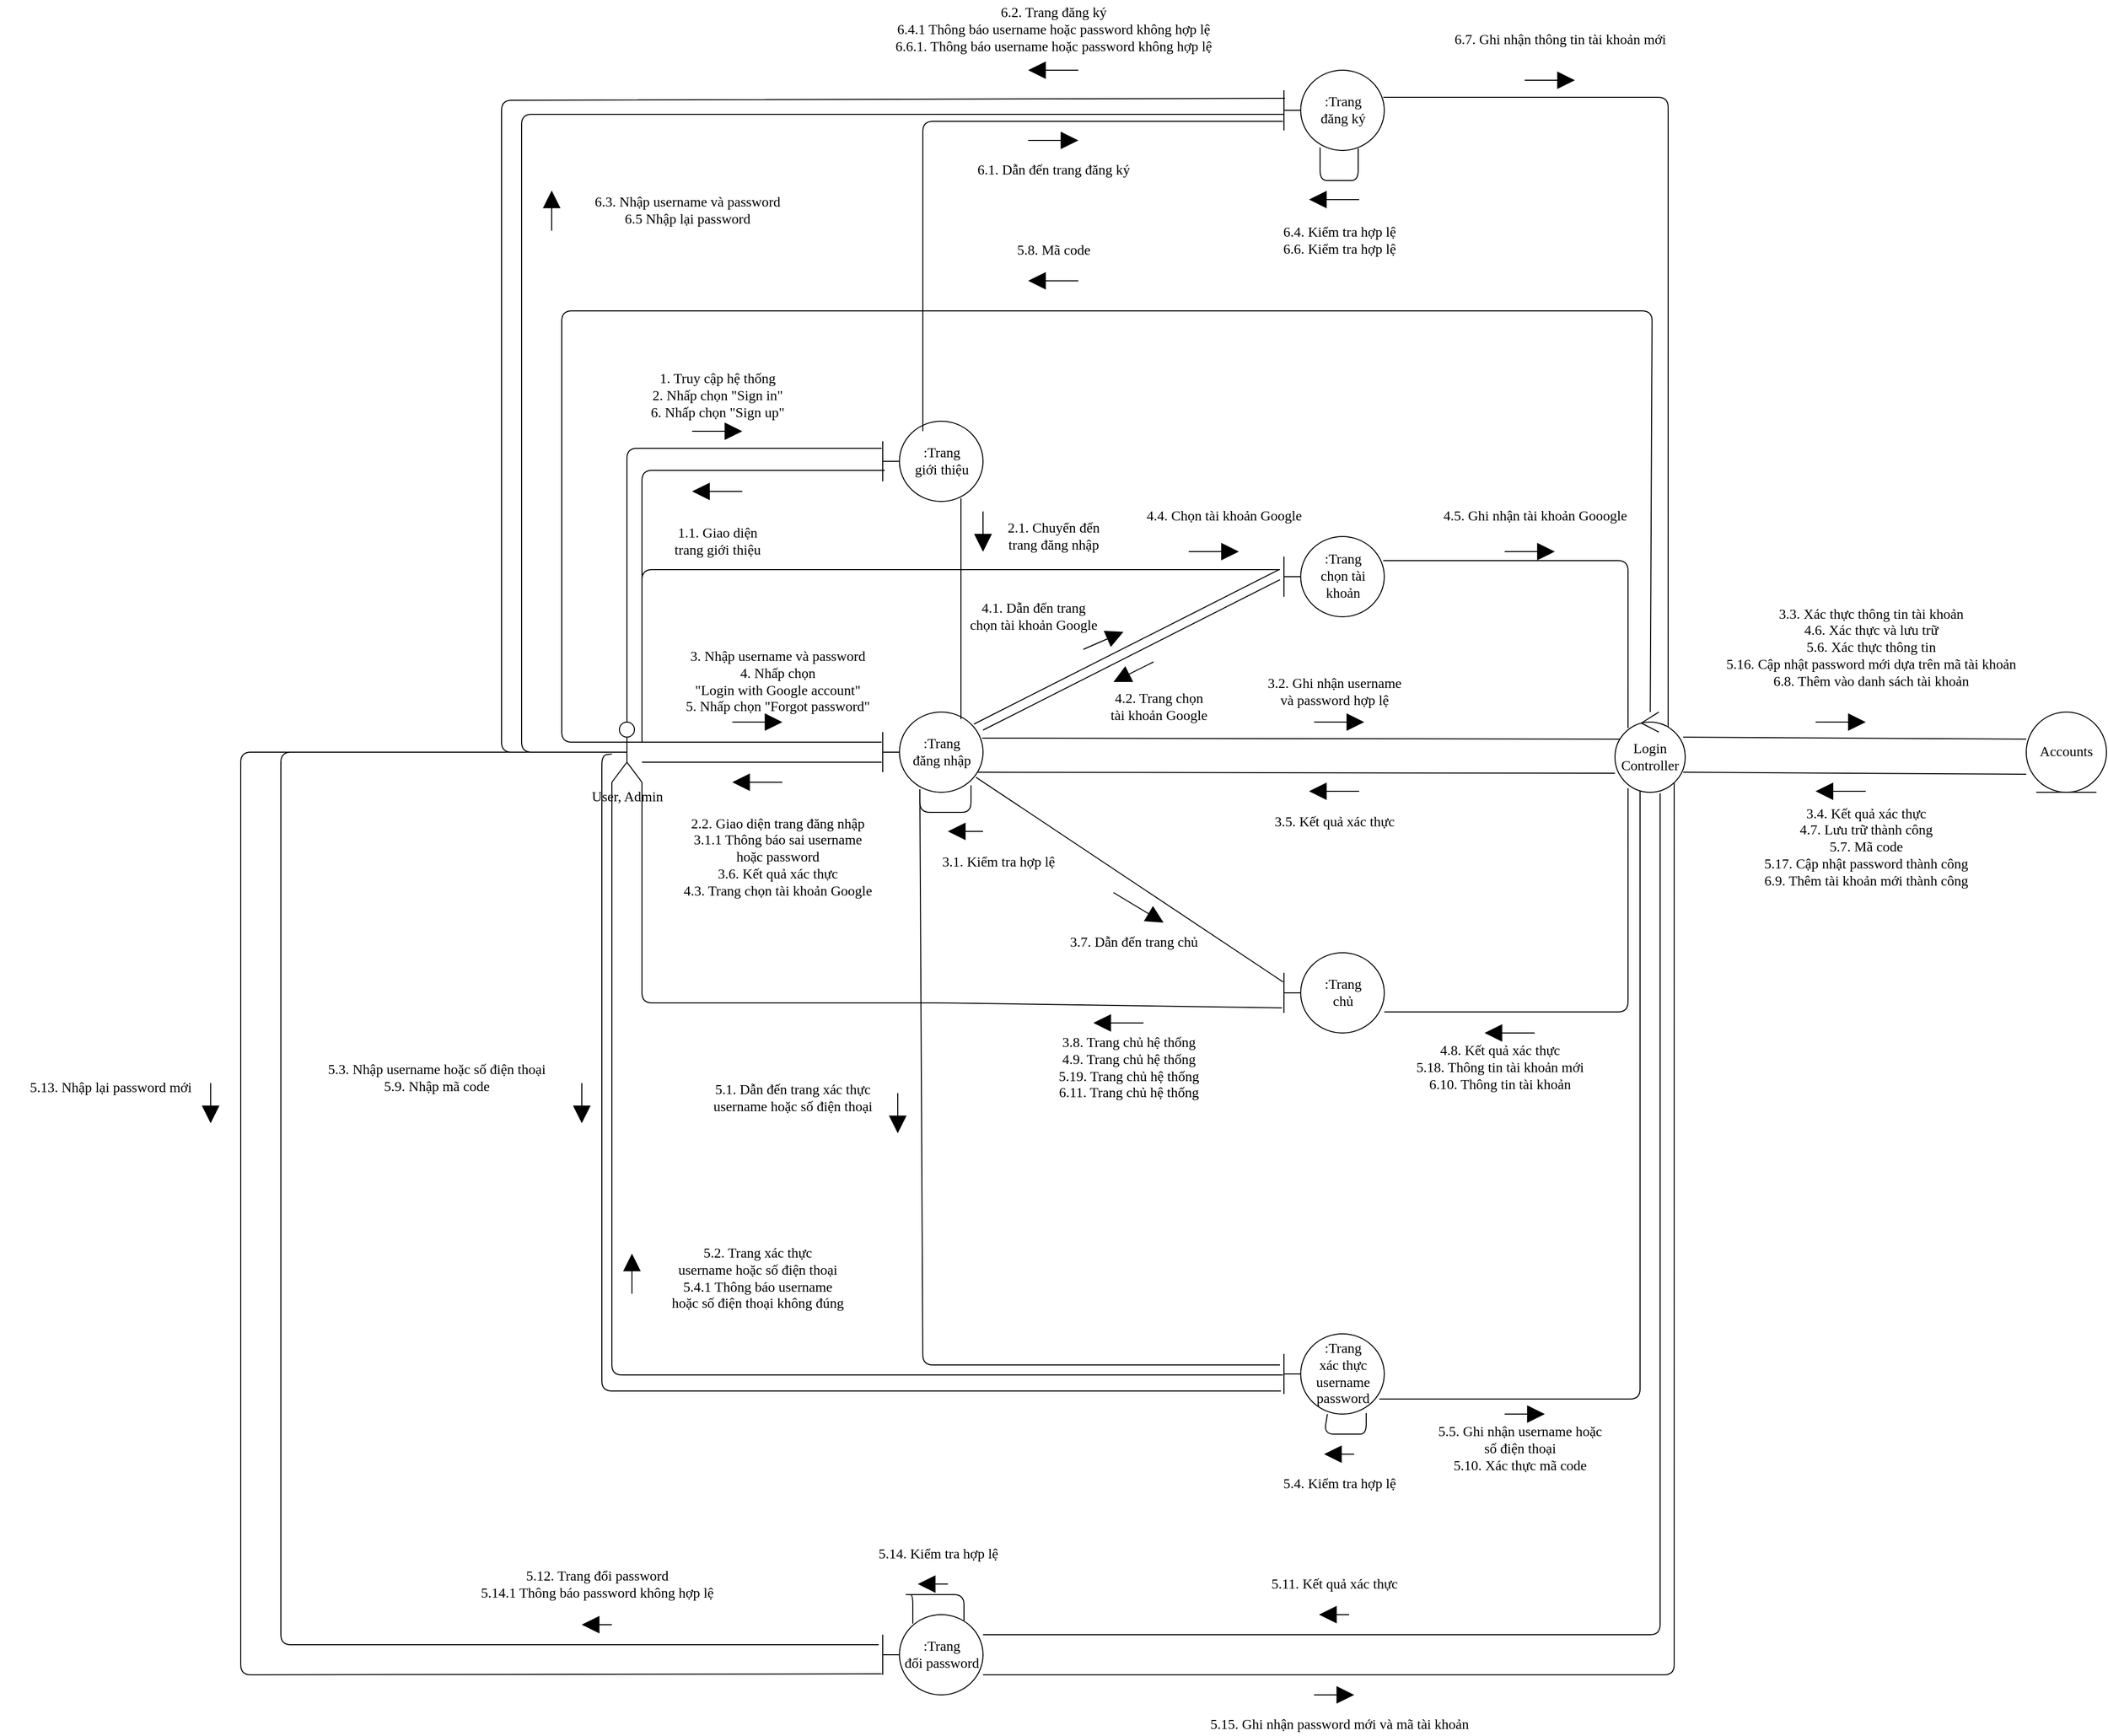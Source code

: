 <mxfile version="13.10.0" type="google"><diagram id="xJahMCqGUnkXubff3LN-" name="Page-1"><mxGraphModel dx="1718" dy="1592" grid="1" gridSize="10" guides="1" tooltips="1" connect="1" arrows="1" fold="1" page="1" pageScale="1" pageWidth="850" pageHeight="1100" math="0" shadow="0"><root><mxCell id="0"/><mxCell id="1" parent="0"/><mxCell id="noeGSMRKqqLspJCyFH_S-1" value="User, Admin" style="shape=umlActor;verticalLabelPosition=bottom;verticalAlign=top;html=1;outlineConnect=0;fontFamily=Verdana;fontSize=14;" parent="1" vertex="1"><mxGeometry x="50" y="330" width="30" height="60" as="geometry"/></mxCell><mxCell id="noeGSMRKqqLspJCyFH_S-2" value="&lt;div style=&quot;font-size: 14px;&quot;&gt;:Trang &lt;br style=&quot;font-size: 14px;&quot;&gt;&lt;/div&gt;&lt;div style=&quot;font-size: 14px;&quot;&gt;giới thiệu&lt;br style=&quot;font-size: 14px;&quot;&gt;&lt;/div&gt;" style="shape=umlBoundary;whiteSpace=wrap;html=1;fontFamily=Verdana;fontSize=14;" parent="1" vertex="1"><mxGeometry x="320" y="30" width="100" height="80" as="geometry"/></mxCell><mxCell id="noeGSMRKqqLspJCyFH_S-3" value="&lt;div style=&quot;font-size: 14px;&quot;&gt;:Trang &lt;br style=&quot;font-size: 14px;&quot;&gt;&lt;/div&gt;&lt;div style=&quot;font-size: 14px;&quot;&gt;đăng nhập&lt;br style=&quot;font-size: 14px;&quot;&gt;&lt;/div&gt;" style="shape=umlBoundary;whiteSpace=wrap;html=1;fontFamily=Verdana;fontSize=14;" parent="1" vertex="1"><mxGeometry x="320" y="320" width="100" height="80" as="geometry"/></mxCell><mxCell id="noeGSMRKqqLspJCyFH_S-4" value="&lt;div style=&quot;font-size: 14px;&quot;&gt;:Trang &lt;br style=&quot;font-size: 14px;&quot;&gt;&lt;/div&gt;&lt;div style=&quot;font-size: 14px;&quot;&gt;đăng ký&lt;br style=&quot;font-size: 14px;&quot;&gt;&lt;/div&gt;" style="shape=umlBoundary;whiteSpace=wrap;html=1;fontFamily=Verdana;fontSize=14;" parent="1" vertex="1"><mxGeometry x="720" y="-320" width="100" height="80" as="geometry"/></mxCell><mxCell id="noeGSMRKqqLspJCyFH_S-5" value="&lt;div style=&quot;font-size: 14px;&quot;&gt;:Trang &lt;br style=&quot;font-size: 14px;&quot;&gt;&lt;/div&gt;&lt;div style=&quot;font-size: 14px;&quot;&gt;xác thực&lt;/div&gt;&lt;div style=&quot;font-size: 14px;&quot;&gt;username&lt;/div&gt;&lt;div style=&quot;font-size: 14px;&quot;&gt;password&lt;br style=&quot;font-size: 14px;&quot;&gt;&lt;/div&gt;" style="shape=umlBoundary;whiteSpace=wrap;html=1;fontFamily=Verdana;fontSize=14;" parent="1" vertex="1"><mxGeometry x="720" y="940" width="100" height="80" as="geometry"/></mxCell><mxCell id="noeGSMRKqqLspJCyFH_S-6" value="&lt;div style=&quot;font-size: 14px;&quot;&gt;:Trang&lt;/div&gt;&lt;div style=&quot;font-size: 14px;&quot;&gt;chọn tài &lt;br style=&quot;font-size: 14px;&quot;&gt;&lt;/div&gt;&lt;div style=&quot;font-size: 14px;&quot;&gt;khoản&lt;br style=&quot;font-size: 14px;&quot;&gt;&lt;/div&gt;" style="shape=umlBoundary;whiteSpace=wrap;html=1;fontFamily=Verdana;fontSize=14;" parent="1" vertex="1"><mxGeometry x="720" y="145" width="100" height="80" as="geometry"/></mxCell><mxCell id="noeGSMRKqqLspJCyFH_S-7" value="&lt;div style=&quot;font-size: 14px;&quot;&gt;:Trang &lt;br style=&quot;font-size: 14px;&quot;&gt;&lt;/div&gt;&lt;div style=&quot;font-size: 14px;&quot;&gt;chủ&lt;br style=&quot;font-size: 14px;&quot;&gt;&lt;/div&gt;" style="shape=umlBoundary;whiteSpace=wrap;html=1;fontFamily=Verdana;fontSize=14;" parent="1" vertex="1"><mxGeometry x="720" y="560" width="100" height="80" as="geometry"/></mxCell><mxCell id="noeGSMRKqqLspJCyFH_S-8" value="&lt;div style=&quot;font-size: 14px;&quot;&gt;:Trang &lt;br style=&quot;font-size: 14px;&quot;&gt;&lt;/div&gt;&lt;div style=&quot;font-size: 14px;&quot;&gt;đổi password&lt;br style=&quot;font-size: 14px;&quot;&gt;&lt;/div&gt;" style="shape=umlBoundary;whiteSpace=wrap;html=1;fontFamily=Verdana;fontSize=14;" parent="1" vertex="1"><mxGeometry x="320" y="1220" width="100" height="80" as="geometry"/></mxCell><mxCell id="noeGSMRKqqLspJCyFH_S-9" value="&lt;div style=&quot;font-size: 14px;&quot;&gt;Login&lt;br style=&quot;font-size: 14px;&quot;&gt;&lt;/div&gt;&lt;div style=&quot;font-size: 14px;&quot;&gt;Controller&lt;/div&gt;" style="ellipse;shape=umlControl;whiteSpace=wrap;html=1;fontFamily=Verdana;fontSize=14;" parent="1" vertex="1"><mxGeometry x="1050" y="320" width="70" height="80" as="geometry"/></mxCell><mxCell id="noeGSMRKqqLspJCyFH_S-10" value="Accounts" style="ellipse;shape=umlEntity;whiteSpace=wrap;html=1;fontFamily=Verdana;fontSize=14;" parent="1" vertex="1"><mxGeometry x="1460" y="320" width="80" height="80" as="geometry"/></mxCell><mxCell id="noeGSMRKqqLspJCyFH_S-13" value="" style="endArrow=none;html=1;entryX=-0.01;entryY=0.338;entryDx=0;entryDy=0;entryPerimeter=0;fontFamily=Verdana;fontSize=14;" parent="1" source="noeGSMRKqqLspJCyFH_S-1" target="noeGSMRKqqLspJCyFH_S-2" edge="1"><mxGeometry width="50" height="50" relative="1" as="geometry"><mxPoint x="360" y="230" as="sourcePoint"/><mxPoint x="410" y="180" as="targetPoint"/><Array as="points"><mxPoint x="65" y="57"/><mxPoint x="170" y="57"/></Array></mxGeometry></mxCell><mxCell id="noeGSMRKqqLspJCyFH_S-14" value="&lt;div style=&quot;font-size: 14px&quot;&gt;1. Truy cập hệ thống&lt;/div&gt;&lt;div style=&quot;font-size: 14px&quot;&gt;2. Nhấp chọn &quot;Sign in&quot;&lt;br style=&quot;font-size: 14px&quot;&gt;&lt;/div&gt;&lt;div style=&quot;font-size: 14px&quot;&gt;6. Nhấp chọn &quot;Sign up&quot;&lt;br style=&quot;font-size: 14px&quot;&gt;&lt;/div&gt;" style="text;html=1;align=center;verticalAlign=middle;resizable=0;points=[];autosize=1;fontFamily=Verdana;fontSize=14;" parent="1" vertex="1"><mxGeometry x="65" y="-25" width="180" height="60" as="geometry"/></mxCell><mxCell id="noeGSMRKqqLspJCyFH_S-17" value="" style="endArrow=none;html=1;entryX=0.02;entryY=0.613;entryDx=0;entryDy=0;entryPerimeter=0;exitX=1;exitY=0.333;exitDx=0;exitDy=0;exitPerimeter=0;fontFamily=Verdana;fontSize=14;" parent="1" source="noeGSMRKqqLspJCyFH_S-1" target="noeGSMRKqqLspJCyFH_S-2" edge="1"><mxGeometry width="50" height="50" relative="1" as="geometry"><mxPoint x="340" y="230" as="sourcePoint"/><mxPoint x="390" y="180" as="targetPoint"/><Array as="points"><mxPoint x="80" y="79"/></Array></mxGeometry></mxCell><mxCell id="noeGSMRKqqLspJCyFH_S-19" value="" style="endArrow=block;html=1;fontSize=14;endFill=1;endSize=15;fontFamily=Verdana;" parent="1" edge="1"><mxGeometry x="-0.2" y="49" width="50" height="50" relative="1" as="geometry"><mxPoint x="130" y="40.0" as="sourcePoint"/><mxPoint x="180" y="40.0" as="targetPoint"/><mxPoint as="offset"/></mxGeometry></mxCell><mxCell id="noeGSMRKqqLspJCyFH_S-20" value="" style="endArrow=block;html=1;fontSize=14;endFill=1;endSize=15;fontFamily=Verdana;" parent="1" edge="1"><mxGeometry x="-0.2" y="49" width="50" height="50" relative="1" as="geometry"><mxPoint x="180" y="100" as="sourcePoint"/><mxPoint x="130" y="100" as="targetPoint"/><mxPoint as="offset"/><Array as="points"><mxPoint x="160" y="100"/></Array></mxGeometry></mxCell><mxCell id="noeGSMRKqqLspJCyFH_S-21" value="&lt;div style=&quot;font-size: 14px;&quot;&gt;1.1. Giao diện &lt;br style=&quot;font-size: 14px;&quot;&gt;&lt;/div&gt;&lt;div style=&quot;font-size: 14px;&quot;&gt;trang giới thiệu&lt;/div&gt;" style="text;html=1;align=center;verticalAlign=middle;resizable=0;points=[];autosize=1;fontFamily=Verdana;fontSize=14;" parent="1" vertex="1"><mxGeometry x="95" y="130" width="120" height="40" as="geometry"/></mxCell><mxCell id="noeGSMRKqqLspJCyFH_S-22" value="" style="endArrow=none;html=1;entryX=0.78;entryY=0.963;entryDx=0;entryDy=0;entryPerimeter=0;fontFamily=Verdana;fontSize=14;" parent="1" target="noeGSMRKqqLspJCyFH_S-2" edge="1"><mxGeometry width="50" height="50" relative="1" as="geometry"><mxPoint x="398" y="327" as="sourcePoint"/><mxPoint x="362" y="106" as="targetPoint"/></mxGeometry></mxCell><mxCell id="noeGSMRKqqLspJCyFH_S-23" value="" style="endArrow=block;html=1;fontSize=14;endFill=1;endSize=15;fontFamily=Verdana;" parent="1" edge="1"><mxGeometry x="-0.2" y="49" width="50" height="50" relative="1" as="geometry"><mxPoint x="420" y="120" as="sourcePoint"/><mxPoint x="420" y="160" as="targetPoint"/><mxPoint as="offset"/></mxGeometry></mxCell><mxCell id="noeGSMRKqqLspJCyFH_S-24" value="&lt;div style=&quot;font-size: 14px;&quot;&gt;2.1. Chuyển đến&lt;/div&gt;&lt;div style=&quot;font-size: 14px;&quot;&gt;trang đăng nhập&lt;/div&gt;" style="text;html=1;align=center;verticalAlign=middle;resizable=0;points=[];autosize=1;fontFamily=Verdana;fontSize=14;" parent="1" vertex="1"><mxGeometry x="425" y="125" width="130" height="40" as="geometry"/></mxCell><mxCell id="noeGSMRKqqLspJCyFH_S-28" value="" style="endArrow=none;html=1;entryX=-0.01;entryY=0.375;entryDx=0;entryDy=0;entryPerimeter=0;fontFamily=Verdana;fontSize=14;" parent="1" target="noeGSMRKqqLspJCyFH_S-3" edge="1"><mxGeometry width="50" height="50" relative="1" as="geometry"><mxPoint x="80" y="350" as="sourcePoint"/><mxPoint x="400" y="180" as="targetPoint"/><Array as="points"/></mxGeometry></mxCell><mxCell id="noeGSMRKqqLspJCyFH_S-29" value="" style="endArrow=block;html=1;fontSize=14;endFill=1;endSize=15;fontFamily=Verdana;" parent="1" edge="1"><mxGeometry x="-0.2" y="49" width="50" height="50" relative="1" as="geometry"><mxPoint x="170" y="330" as="sourcePoint"/><mxPoint x="220" y="330" as="targetPoint"/><mxPoint as="offset"/></mxGeometry></mxCell><mxCell id="noeGSMRKqqLspJCyFH_S-30" value="&lt;div style=&quot;font-size: 14px&quot;&gt;3. Nhập username và password&lt;/div&gt;&lt;div style=&quot;font-size: 14px&quot;&gt;4. Nhấp chọn &lt;br&gt;&lt;/div&gt;&lt;div style=&quot;font-size: 14px&quot;&gt;&quot;Login with Google account&quot;&lt;/div&gt;&lt;div style=&quot;font-size: 14px&quot;&gt;5. Nhấp chọn  &quot;Forgot password&quot;&lt;/div&gt;" style="text;html=1;align=center;verticalAlign=middle;resizable=0;points=[];autosize=1;fontFamily=Verdana;fontSize=14;" parent="1" vertex="1"><mxGeometry x="95" y="255" width="240" height="70" as="geometry"/></mxCell><mxCell id="noeGSMRKqqLspJCyFH_S-31" value="" style="endArrow=none;html=1;exitX=0.37;exitY=0.975;exitDx=0;exitDy=0;exitPerimeter=0;entryX=0.88;entryY=0.913;entryDx=0;entryDy=0;entryPerimeter=0;fontFamily=Verdana;fontSize=14;" parent="1" source="noeGSMRKqqLspJCyFH_S-3" target="noeGSMRKqqLspJCyFH_S-3" edge="1"><mxGeometry width="50" height="50" relative="1" as="geometry"><mxPoint x="350" y="260" as="sourcePoint"/><mxPoint x="400" y="210" as="targetPoint"/><Array as="points"><mxPoint x="357" y="420"/><mxPoint x="380" y="420"/><mxPoint x="408" y="420"/></Array></mxGeometry></mxCell><mxCell id="noeGSMRKqqLspJCyFH_S-32" value="" style="endArrow=block;html=1;fontSize=14;endFill=1;endSize=15;fontFamily=Verdana;" parent="1" edge="1"><mxGeometry x="-0.2" y="49" width="50" height="50" relative="1" as="geometry"><mxPoint x="420" y="439" as="sourcePoint"/><mxPoint x="385" y="439" as="targetPoint"/><mxPoint as="offset"/></mxGeometry></mxCell><mxCell id="noeGSMRKqqLspJCyFH_S-33" value="3.1. Kiểm tra hợp lệ" style="text;html=1;align=center;verticalAlign=middle;resizable=0;points=[];autosize=1;fontFamily=Verdana;fontSize=14;" parent="1" vertex="1"><mxGeometry x="355" y="460" width="160" height="20" as="geometry"/></mxCell><mxCell id="noeGSMRKqqLspJCyFH_S-34" value="" style="endArrow=none;html=1;exitX=0.99;exitY=0.325;exitDx=0;exitDy=0;exitPerimeter=0;entryX=0.071;entryY=0.338;entryDx=0;entryDy=0;entryPerimeter=0;fontFamily=Verdana;fontSize=14;" parent="1" source="noeGSMRKqqLspJCyFH_S-3" target="noeGSMRKqqLspJCyFH_S-9" edge="1"><mxGeometry width="50" height="50" relative="1" as="geometry"><mxPoint x="610" y="390" as="sourcePoint"/><mxPoint x="660" y="340" as="targetPoint"/></mxGeometry></mxCell><mxCell id="noeGSMRKqqLspJCyFH_S-35" value="" style="endArrow=block;html=1;fontSize=14;endFill=1;endSize=15;fontFamily=Verdana;" parent="1" edge="1"><mxGeometry x="-0.2" y="49" width="50" height="50" relative="1" as="geometry"><mxPoint x="750" y="330" as="sourcePoint"/><mxPoint x="800" y="330" as="targetPoint"/><mxPoint as="offset"/></mxGeometry></mxCell><mxCell id="noeGSMRKqqLspJCyFH_S-36" value="&lt;div style=&quot;font-size: 14px&quot;&gt;3.2. Ghi nhận username&lt;/div&gt;&lt;div style=&quot;font-size: 14px&quot;&gt;và password hợp lệ&lt;/div&gt;" style="text;html=1;align=center;verticalAlign=middle;resizable=0;points=[];autosize=1;fontFamily=Verdana;fontSize=14;" parent="1" vertex="1"><mxGeometry x="675" y="280" width="190" height="40" as="geometry"/></mxCell><mxCell id="noeGSMRKqqLspJCyFH_S-37" value="" style="endArrow=none;html=1;exitX=0.971;exitY=0.313;exitDx=0;exitDy=0;exitPerimeter=0;entryX=0;entryY=0.338;entryDx=0;entryDy=0;entryPerimeter=0;fontFamily=Verdana;fontSize=14;" parent="1" source="noeGSMRKqqLspJCyFH_S-9" target="noeGSMRKqqLspJCyFH_S-10" edge="1"><mxGeometry width="50" height="50" relative="1" as="geometry"><mxPoint x="1200" y="390" as="sourcePoint"/><mxPoint x="1440" y="349" as="targetPoint"/></mxGeometry></mxCell><mxCell id="noeGSMRKqqLspJCyFH_S-38" value="" style="endArrow=block;html=1;fontSize=14;endFill=1;endSize=15;fontFamily=Verdana;" parent="1" edge="1"><mxGeometry x="-0.2" y="49" width="50" height="50" relative="1" as="geometry"><mxPoint x="1250" y="330" as="sourcePoint"/><mxPoint x="1300" y="330" as="targetPoint"/><mxPoint as="offset"/></mxGeometry></mxCell><mxCell id="noeGSMRKqqLspJCyFH_S-39" value="&lt;div style=&quot;font-size: 14px&quot;&gt;3.3. Xác thực thông tin tài khoản&lt;br style=&quot;font-size: 14px&quot;&gt;&lt;/div&gt;&lt;div style=&quot;font-size: 14px&quot;&gt;4.6. Xác thực và lưu trữ&lt;/div&gt;&lt;div style=&quot;font-size: 14px&quot;&gt;5.6. Xác thực thông tin&lt;/div&gt;&lt;div style=&quot;font-size: 14px&quot;&gt;&lt;div style=&quot;font-size: 14px&quot;&gt;5.16. Cập nhật password mới dựa trên mã tài khoản&lt;br style=&quot;font-size: 14px&quot;&gt;&lt;/div&gt;&lt;/div&gt;&lt;div style=&quot;font-size: 14px&quot;&gt;6.8. Thêm vào danh sách tài khoản&lt;/div&gt;" style="text;html=1;align=center;verticalAlign=middle;resizable=0;points=[];autosize=1;fontFamily=Verdana;fontSize=14;" parent="1" vertex="1"><mxGeometry x="1110" y="211" width="390" height="90" as="geometry"/></mxCell><mxCell id="noeGSMRKqqLspJCyFH_S-40" value="" style="endArrow=none;html=1;exitX=0.971;exitY=0.313;exitDx=0;exitDy=0;exitPerimeter=0;entryX=0;entryY=0.338;entryDx=0;entryDy=0;entryPerimeter=0;fontFamily=Verdana;fontSize=14;" parent="1" edge="1"><mxGeometry width="50" height="50" relative="1" as="geometry"><mxPoint x="1117.97" y="380.0" as="sourcePoint"/><mxPoint x="1460" y="382.0" as="targetPoint"/></mxGeometry></mxCell><mxCell id="noeGSMRKqqLspJCyFH_S-41" value="" style="endArrow=block;html=1;fontSize=14;endFill=1;endSize=15;fontFamily=Verdana;" parent="1" edge="1"><mxGeometry x="-0.2" y="49" width="50" height="50" relative="1" as="geometry"><mxPoint x="1300" y="399" as="sourcePoint"/><mxPoint x="1250" y="399" as="targetPoint"/><mxPoint as="offset"/><Array as="points"><mxPoint x="1260" y="399"/></Array></mxGeometry></mxCell><mxCell id="noeGSMRKqqLspJCyFH_S-42" value="&lt;div style=&quot;font-size: 14px&quot;&gt;3.4. Kết quả xác thực&lt;/div&gt;&lt;div style=&quot;font-size: 14px&quot;&gt;4.7. Lưu trữ thành công&lt;br style=&quot;font-size: 14px&quot;&gt;&lt;/div&gt;&lt;div style=&quot;font-size: 14px&quot;&gt;5.7. Mã code&lt;/div&gt;&lt;div style=&quot;font-size: 14px&quot;&gt;5.17. Cập nhật password thành công&lt;br style=&quot;font-size: 14px&quot;&gt;&lt;/div&gt;&lt;div style=&quot;font-size: 14px&quot;&gt;6.9. Thêm tài khoản mới thành công&lt;br style=&quot;font-size: 14px&quot;&gt;&lt;/div&gt;" style="text;html=1;align=center;verticalAlign=middle;resizable=0;points=[];autosize=1;fontFamily=Verdana;fontSize=14;" parent="1" vertex="1"><mxGeometry x="1160" y="410" width="280" height="90" as="geometry"/></mxCell><mxCell id="noeGSMRKqqLspJCyFH_S-43" value="" style="endArrow=none;html=1;exitX=0.99;exitY=0.325;exitDx=0;exitDy=0;exitPerimeter=0;entryX=0.071;entryY=0.338;entryDx=0;entryDy=0;entryPerimeter=0;fontFamily=Verdana;fontSize=14;" parent="1" edge="1"><mxGeometry width="50" height="50" relative="1" as="geometry"><mxPoint x="414.03" y="380" as="sourcePoint"/><mxPoint x="1050" y="381.04" as="targetPoint"/></mxGeometry></mxCell><mxCell id="noeGSMRKqqLspJCyFH_S-44" value="" style="endArrow=block;html=1;fontSize=14;endFill=1;endSize=15;fontFamily=Verdana;" parent="1" edge="1"><mxGeometry x="-0.2" y="49" width="50" height="50" relative="1" as="geometry"><mxPoint x="795" y="399" as="sourcePoint"/><mxPoint x="745" y="399" as="targetPoint"/><mxPoint as="offset"/><Array as="points"><mxPoint x="755" y="399"/></Array></mxGeometry></mxCell><mxCell id="noeGSMRKqqLspJCyFH_S-45" value="&lt;div&gt;3.5. Kết quả xác thực&lt;/div&gt;" style="text;html=1;align=center;verticalAlign=middle;resizable=0;points=[];autosize=1;fontFamily=Verdana;fontSize=14;" parent="1" vertex="1"><mxGeometry x="685" y="420" width="170" height="20" as="geometry"/></mxCell><mxCell id="noeGSMRKqqLspJCyFH_S-46" value="" style="endArrow=none;html=1;entryX=-0.01;entryY=0.375;entryDx=0;entryDy=0;entryPerimeter=0;fontFamily=Verdana;fontSize=14;" parent="1" edge="1"><mxGeometry width="50" height="50" relative="1" as="geometry"><mxPoint x="80" y="370" as="sourcePoint"/><mxPoint x="319" y="370" as="targetPoint"/><Array as="points"/></mxGeometry></mxCell><mxCell id="noeGSMRKqqLspJCyFH_S-47" value="" style="endArrow=block;html=1;fontSize=14;endFill=1;endSize=15;fontFamily=Verdana;" parent="1" edge="1"><mxGeometry x="-0.2" y="49" width="50" height="50" relative="1" as="geometry"><mxPoint x="220" y="390" as="sourcePoint"/><mxPoint x="170" y="390" as="targetPoint"/><mxPoint as="offset"/></mxGeometry></mxCell><mxCell id="noeGSMRKqqLspJCyFH_S-48" value="&lt;div style=&quot;font-size: 14px&quot;&gt;2.2. Giao diện trang đăng nhập&lt;/div&gt;&lt;div style=&quot;font-size: 14px&quot;&gt;3.1.1 Thông báo sai username&lt;/div&gt;&lt;div style=&quot;font-size: 14px&quot;&gt;hoặc password&lt;br style=&quot;font-size: 14px&quot;&gt;&lt;/div&gt;&lt;div style=&quot;font-size: 14px&quot;&gt;3.6. Kết quả xác thực&lt;/div&gt;4.3. Trang chọn tài khoản Google" style="text;html=1;align=center;verticalAlign=middle;resizable=0;points=[];autosize=1;fontFamily=Verdana;fontSize=14;" parent="1" vertex="1"><mxGeometry x="90" y="420" width="250" height="90" as="geometry"/></mxCell><mxCell id="noeGSMRKqqLspJCyFH_S-49" value="" style="endArrow=none;html=1;entryX=-0.01;entryY=0.363;entryDx=0;entryDy=0;entryPerimeter=0;exitX=0.93;exitY=0.813;exitDx=0;exitDy=0;exitPerimeter=0;fontFamily=Verdana;fontSize=14;" parent="1" source="noeGSMRKqqLspJCyFH_S-3" target="noeGSMRKqqLspJCyFH_S-7" edge="1"><mxGeometry width="50" height="50" relative="1" as="geometry"><mxPoint x="440" y="400" as="sourcePoint"/><mxPoint x="660" y="420" as="targetPoint"/></mxGeometry></mxCell><mxCell id="noeGSMRKqqLspJCyFH_S-50" value="" style="endArrow=block;html=1;fontSize=14;endFill=1;endSize=15;fontFamily=Verdana;" parent="1" edge="1"><mxGeometry x="-0.2" y="49" width="50" height="50" relative="1" as="geometry"><mxPoint x="550" y="500" as="sourcePoint"/><mxPoint x="600" y="530" as="targetPoint"/><mxPoint as="offset"/></mxGeometry></mxCell><mxCell id="noeGSMRKqqLspJCyFH_S-51" value="3.7. Dẫn đến trang chủ" style="text;html=1;align=center;verticalAlign=middle;resizable=0;points=[];autosize=1;fontFamily=Verdana;fontSize=14;" parent="1" vertex="1"><mxGeometry x="480" y="540" width="180" height="20" as="geometry"/></mxCell><mxCell id="noeGSMRKqqLspJCyFH_S-52" value="" style="endArrow=none;html=1;exitX=-0.02;exitY=0.688;exitDx=0;exitDy=0;exitPerimeter=0;entryX=1;entryY=1;entryDx=0;entryDy=0;entryPerimeter=0;fontFamily=Verdana;fontSize=14;" parent="1" source="noeGSMRKqqLspJCyFH_S-7" target="noeGSMRKqqLspJCyFH_S-1" edge="1"><mxGeometry width="50" height="50" relative="1" as="geometry"><mxPoint x="450" y="470" as="sourcePoint"/><mxPoint x="500" y="420" as="targetPoint"/><Array as="points"><mxPoint x="380" y="610"/><mxPoint x="80" y="610"/></Array></mxGeometry></mxCell><mxCell id="noeGSMRKqqLspJCyFH_S-54" value="" style="endArrow=block;html=1;fontSize=14;endFill=1;endSize=15;fontFamily=Verdana;" parent="1" edge="1"><mxGeometry x="-0.2" y="49" width="50" height="50" relative="1" as="geometry"><mxPoint x="580" y="630" as="sourcePoint"/><mxPoint x="530" y="630" as="targetPoint"/><mxPoint as="offset"/><Array as="points"><mxPoint x="540" y="630"/></Array></mxGeometry></mxCell><mxCell id="noeGSMRKqqLspJCyFH_S-55" value="&lt;div style=&quot;font-size: 14px&quot;&gt;3.8. Trang chủ hệ thống&lt;/div&gt;&lt;div style=&quot;font-size: 14px&quot;&gt;4.9. Trang chủ hệ thống&lt;/div&gt;&lt;div style=&quot;font-size: 14px&quot;&gt;5.19. Trang chủ hệ thống&lt;/div&gt;6.11. Trang chủ hệ thống" style="text;html=1;align=center;verticalAlign=middle;resizable=0;points=[];autosize=1;fontFamily=Verdana;fontSize=14;" parent="1" vertex="1"><mxGeometry x="470" y="640" width="190" height="70" as="geometry"/></mxCell><mxCell id="noeGSMRKqqLspJCyFH_S-56" value="" style="endArrow=none;html=1;exitX=0.91;exitY=0.15;exitDx=0;exitDy=0;exitPerimeter=0;entryX=-0.05;entryY=0.413;entryDx=0;entryDy=0;entryPerimeter=0;fontFamily=Verdana;fontSize=14;" parent="1" source="noeGSMRKqqLspJCyFH_S-3" target="noeGSMRKqqLspJCyFH_S-6" edge="1"><mxGeometry width="50" height="50" relative="1" as="geometry"><mxPoint x="720" y="280" as="sourcePoint"/><mxPoint x="770" y="230" as="targetPoint"/></mxGeometry></mxCell><mxCell id="noeGSMRKqqLspJCyFH_S-57" value="" style="endArrow=block;html=1;fontSize=14;endFill=1;endSize=15;fontFamily=Verdana;" parent="1" edge="1"><mxGeometry x="-0.2" y="49" width="50" height="50" relative="1" as="geometry"><mxPoint x="520" y="257.5" as="sourcePoint"/><mxPoint x="560" y="240" as="targetPoint"/><mxPoint as="offset"/></mxGeometry></mxCell><mxCell id="noeGSMRKqqLspJCyFH_S-58" value="&lt;div style=&quot;font-size: 14px&quot;&gt;4.1. Dẫn đến trang&lt;/div&gt;&lt;div style=&quot;font-size: 14px&quot;&gt;chọn tài khoản Google&lt;/div&gt;" style="text;html=1;align=center;verticalAlign=middle;resizable=0;points=[];autosize=1;fontFamily=Verdana;fontSize=14;" parent="1" vertex="1"><mxGeometry x="385" y="205" width="170" height="40" as="geometry"/></mxCell><mxCell id="noeGSMRKqqLspJCyFH_S-59" value="" style="endArrow=none;html=1;exitX=1;exitY=0.225;exitDx=0;exitDy=0;exitPerimeter=0;entryX=-0.04;entryY=0.538;entryDx=0;entryDy=0;entryPerimeter=0;fontFamily=Verdana;fontSize=14;" parent="1" source="noeGSMRKqqLspJCyFH_S-3" target="noeGSMRKqqLspJCyFH_S-6" edge="1"><mxGeometry width="50" height="50" relative="1" as="geometry"><mxPoint x="416" y="353.96" as="sourcePoint"/><mxPoint x="720" y="200.0" as="targetPoint"/></mxGeometry></mxCell><mxCell id="noeGSMRKqqLspJCyFH_S-60" value="" style="endArrow=block;html=1;fontSize=14;endFill=1;endSize=15;fontFamily=Verdana;" parent="1" edge="1"><mxGeometry x="-0.2" y="49" width="50" height="50" relative="1" as="geometry"><mxPoint x="590" y="270" as="sourcePoint"/><mxPoint x="550" y="290" as="targetPoint"/><mxPoint as="offset"/></mxGeometry></mxCell><mxCell id="noeGSMRKqqLspJCyFH_S-61" value="&lt;div style=&quot;font-size: 14px&quot;&gt;4.2. Trang chọn&lt;/div&gt;&lt;div style=&quot;font-size: 14px&quot;&gt;tài khoản Google&lt;/div&gt;" style="text;html=1;align=center;verticalAlign=middle;resizable=0;points=[];autosize=1;fontFamily=Verdana;fontSize=14;" parent="1" vertex="1"><mxGeometry x="530" y="295" width="130" height="40" as="geometry"/></mxCell><mxCell id="noeGSMRKqqLspJCyFH_S-62" value="" style="endArrow=none;html=1;entryX=-0.04;entryY=0.413;entryDx=0;entryDy=0;entryPerimeter=0;exitX=1;exitY=0.333;exitDx=0;exitDy=0;exitPerimeter=0;fontFamily=Verdana;fontSize=14;" parent="1" source="noeGSMRKqqLspJCyFH_S-1" target="noeGSMRKqqLspJCyFH_S-6" edge="1"><mxGeometry width="50" height="50" relative="1" as="geometry"><mxPoint x="460" y="320" as="sourcePoint"/><mxPoint x="510" y="270" as="targetPoint"/><Array as="points"><mxPoint x="80" y="178"/></Array></mxGeometry></mxCell><mxCell id="noeGSMRKqqLspJCyFH_S-63" value="" style="endArrow=block;html=1;fontSize=14;endFill=1;endSize=15;fontFamily=Verdana;" parent="1" edge="1"><mxGeometry x="-0.2" y="49" width="50" height="50" relative="1" as="geometry"><mxPoint x="625" y="160" as="sourcePoint"/><mxPoint x="675" y="160" as="targetPoint"/><mxPoint as="offset"/></mxGeometry></mxCell><mxCell id="noeGSMRKqqLspJCyFH_S-64" value="4.4. Chọn tài khoản Google" style="text;html=1;align=center;verticalAlign=middle;resizable=0;points=[];autosize=1;fontFamily=Verdana;fontSize=14;" parent="1" vertex="1"><mxGeometry x="555" y="115" width="210" height="20" as="geometry"/></mxCell><mxCell id="noeGSMRKqqLspJCyFH_S-65" value="" style="endArrow=none;html=1;exitX=0.99;exitY=0.3;exitDx=0;exitDy=0;exitPerimeter=0;entryX=0.186;entryY=0.2;entryDx=0;entryDy=0;entryPerimeter=0;fontFamily=Verdana;fontSize=14;" parent="1" source="noeGSMRKqqLspJCyFH_S-6" target="noeGSMRKqqLspJCyFH_S-9" edge="1"><mxGeometry width="50" height="50" relative="1" as="geometry"><mxPoint x="920" y="320" as="sourcePoint"/><mxPoint x="1099" y="250" as="targetPoint"/><Array as="points"><mxPoint x="1063" y="169"/></Array></mxGeometry></mxCell><mxCell id="noeGSMRKqqLspJCyFH_S-66" value="" style="endArrow=block;html=1;fontSize=14;endFill=1;endSize=15;fontFamily=Verdana;" parent="1" edge="1"><mxGeometry x="-0.2" y="49" width="50" height="50" relative="1" as="geometry"><mxPoint x="940" y="160" as="sourcePoint"/><mxPoint x="990" y="160" as="targetPoint"/><mxPoint as="offset"/></mxGeometry></mxCell><mxCell id="noeGSMRKqqLspJCyFH_S-67" value="4.5. Ghi nhận tài khoản Gooogle" style="text;html=1;align=center;verticalAlign=middle;resizable=0;points=[];autosize=1;fontFamily=Verdana;fontSize=14;" parent="1" vertex="1"><mxGeometry x="850" y="115" width="240" height="20" as="geometry"/></mxCell><mxCell id="noeGSMRKqqLspJCyFH_S-68" value="" style="endArrow=none;html=1;entryX=0.186;entryY=0.95;entryDx=0;entryDy=0;entryPerimeter=0;exitX=1;exitY=0.738;exitDx=0;exitDy=0;exitPerimeter=0;fontFamily=Verdana;fontSize=14;" parent="1" source="noeGSMRKqqLspJCyFH_S-7" target="noeGSMRKqqLspJCyFH_S-9" edge="1"><mxGeometry width="50" height="50" relative="1" as="geometry"><mxPoint x="920" y="600" as="sourcePoint"/><mxPoint x="970" y="550" as="targetPoint"/><Array as="points"><mxPoint x="1063" y="619"/></Array></mxGeometry></mxCell><mxCell id="noeGSMRKqqLspJCyFH_S-70" value="" style="endArrow=block;html=1;fontSize=14;endFill=1;endSize=15;fontFamily=Verdana;" parent="1" edge="1"><mxGeometry x="-0.2" y="49" width="50" height="50" relative="1" as="geometry"><mxPoint x="970" y="640" as="sourcePoint"/><mxPoint x="920" y="640" as="targetPoint"/><mxPoint as="offset"/></mxGeometry></mxCell><mxCell id="noeGSMRKqqLspJCyFH_S-71" value="&lt;div style=&quot;font-size: 14px&quot;&gt;4.8. Kết quả xác thực&lt;/div&gt;&lt;div style=&quot;font-size: 14px&quot;&gt;5.18. Thông tin tài khoản mới&lt;/div&gt;&lt;div style=&quot;font-size: 14px&quot;&gt;6.10. Thông tin tài khoản&lt;/div&gt;" style="text;html=1;align=center;verticalAlign=middle;resizable=0;points=[];autosize=1;fontFamily=Verdana;fontSize=14;" parent="1" vertex="1"><mxGeometry x="820" y="645" width="230" height="60" as="geometry"/></mxCell><mxCell id="noeGSMRKqqLspJCyFH_S-72" value="" style="endArrow=none;html=1;exitX=0.37;exitY=0.963;exitDx=0;exitDy=0;exitPerimeter=0;entryX=-0.04;entryY=0.388;entryDx=0;entryDy=0;entryPerimeter=0;fontFamily=Verdana;fontSize=14;" parent="1" source="noeGSMRKqqLspJCyFH_S-3" target="noeGSMRKqqLspJCyFH_S-5" edge="1"><mxGeometry width="50" height="50" relative="1" as="geometry"><mxPoint x="640" y="620" as="sourcePoint"/><mxPoint x="690" y="570" as="targetPoint"/><Array as="points"><mxPoint x="360" y="971"/></Array></mxGeometry></mxCell><mxCell id="noeGSMRKqqLspJCyFH_S-74" value="" style="endArrow=block;html=1;fontSize=14;endFill=1;endSize=15;fontFamily=Verdana;" parent="1" edge="1"><mxGeometry x="-0.2" y="49" width="50" height="50" relative="1" as="geometry"><mxPoint x="420" y="120" as="sourcePoint"/><mxPoint x="420" y="160" as="targetPoint"/><mxPoint as="offset"/></mxGeometry></mxCell><mxCell id="noeGSMRKqqLspJCyFH_S-75" value="" style="endArrow=block;html=1;fontSize=14;endFill=1;endSize=15;fontFamily=Verdana;" parent="1" edge="1"><mxGeometry x="-0.2" y="49" width="50" height="50" relative="1" as="geometry"><mxPoint x="335" y="700" as="sourcePoint"/><mxPoint x="335" y="740" as="targetPoint"/><mxPoint as="offset"/></mxGeometry></mxCell><mxCell id="noeGSMRKqqLspJCyFH_S-76" value="&lt;div style=&quot;font-size: 14px&quot;&gt;5.1. Dẫn đến trang xác thực&lt;/div&gt;&lt;div style=&quot;font-size: 14px&quot;&gt;username hoặc số điện thoại&lt;/div&gt;" style="text;html=1;align=center;verticalAlign=middle;resizable=0;points=[];autosize=1;fontFamily=Verdana;fontSize=14;" parent="1" vertex="1"><mxGeometry x="120" y="685" width="220" height="40" as="geometry"/></mxCell><mxCell id="noeGSMRKqqLspJCyFH_S-77" value="&lt;div style=&quot;font-size: 14px&quot;&gt;5.2. Trang xác thực&lt;/div&gt;&lt;div style=&quot;font-size: 14px&quot;&gt;username hoặc số điện thoại&lt;/div&gt;&lt;div&gt;5.4.1 Thông báo username&lt;/div&gt;&lt;div&gt;hoặc số điện thoại không đúng&lt;br&gt;&lt;/div&gt;" style="text;html=1;align=center;verticalAlign=middle;resizable=0;points=[];autosize=1;fontFamily=Verdana;fontSize=14;" parent="1" vertex="1"><mxGeometry x="80" y="850" width="230" height="70" as="geometry"/></mxCell><mxCell id="noeGSMRKqqLspJCyFH_S-78" value="" style="endArrow=none;html=1;exitX=-0.01;exitY=0.513;exitDx=0;exitDy=0;exitPerimeter=0;entryX=0;entryY=1;entryDx=0;entryDy=0;entryPerimeter=0;fontFamily=Verdana;fontSize=14;" parent="1" source="noeGSMRKqqLspJCyFH_S-5" target="noeGSMRKqqLspJCyFH_S-1" edge="1"><mxGeometry width="50" height="50" relative="1" as="geometry"><mxPoint x="360" y="830" as="sourcePoint"/><mxPoint x="410" y="780" as="targetPoint"/><Array as="points"><mxPoint x="50" y="981"/></Array></mxGeometry></mxCell><mxCell id="noeGSMRKqqLspJCyFH_S-79" value="" style="endArrow=block;html=1;fontSize=14;endFill=1;endSize=15;fontFamily=Verdana;" parent="1" edge="1"><mxGeometry x="-0.2" y="49" width="50" height="50" relative="1" as="geometry"><mxPoint x="70" y="900" as="sourcePoint"/><mxPoint x="70" y="860" as="targetPoint"/><mxPoint as="offset"/></mxGeometry></mxCell><mxCell id="noeGSMRKqqLspJCyFH_S-80" value="" style="endArrow=none;html=1;entryX=-0.03;entryY=0.713;entryDx=0;entryDy=0;entryPerimeter=0;fontFamily=Verdana;fontSize=14;" parent="1" source="noeGSMRKqqLspJCyFH_S-1" target="noeGSMRKqqLspJCyFH_S-5" edge="1"><mxGeometry width="50" height="50" relative="1" as="geometry"><mxPoint x="30" y="370" as="sourcePoint"/><mxPoint x="410" y="770" as="targetPoint"/><Array as="points"><mxPoint x="40" y="363"/><mxPoint x="40" y="997"/></Array></mxGeometry></mxCell><mxCell id="noeGSMRKqqLspJCyFH_S-81" value="" style="endArrow=block;html=1;fontSize=14;endFill=1;endSize=15;fontFamily=Verdana;" parent="1" edge="1"><mxGeometry x="-0.2" y="49" width="50" height="50" relative="1" as="geometry"><mxPoint x="20" y="690" as="sourcePoint"/><mxPoint x="20" y="730" as="targetPoint"/><mxPoint as="offset"/></mxGeometry></mxCell><mxCell id="noeGSMRKqqLspJCyFH_S-82" value="&lt;div style=&quot;font-size: 14px&quot;&gt;5.3. Nhập username hoặc số điện thoại&lt;/div&gt;5.9. Nhập mã code" style="text;html=1;align=center;verticalAlign=middle;resizable=0;points=[];autosize=1;fontFamily=Verdana;fontSize=14;" parent="1" vertex="1"><mxGeometry x="-270" y="665" width="290" height="40" as="geometry"/></mxCell><mxCell id="noeGSMRKqqLspJCyFH_S-83" value="5.4. Kiểm tra hợp lệ" style="text;html=1;align=center;verticalAlign=middle;resizable=0;points=[];autosize=1;fontFamily=Verdana;fontSize=14;" parent="1" vertex="1"><mxGeometry x="695" y="1080" width="160" height="20" as="geometry"/></mxCell><mxCell id="noeGSMRKqqLspJCyFH_S-84" value="" style="endArrow=none;html=1;entryX=0.82;entryY=0.988;entryDx=0;entryDy=0;entryPerimeter=0;fontFamily=Verdana;fontSize=14;" parent="1" source="noeGSMRKqqLspJCyFH_S-5" target="noeGSMRKqqLspJCyFH_S-5" edge="1"><mxGeometry width="50" height="50" relative="1" as="geometry"><mxPoint x="510" y="1070" as="sourcePoint"/><mxPoint x="560" y="1020" as="targetPoint"/><Array as="points"><mxPoint x="760" y="1040"/><mxPoint x="780" y="1040"/><mxPoint x="802" y="1040"/></Array></mxGeometry></mxCell><mxCell id="noeGSMRKqqLspJCyFH_S-85" value="" style="endArrow=block;html=1;fontSize=14;endFill=1;endSize=15;fontFamily=Verdana;" parent="1" edge="1"><mxGeometry x="-0.2" y="49" width="50" height="50" relative="1" as="geometry"><mxPoint x="790" y="1060" as="sourcePoint"/><mxPoint x="760" y="1060" as="targetPoint"/><mxPoint as="offset"/></mxGeometry></mxCell><mxCell id="noeGSMRKqqLspJCyFH_S-86" value="" style="endArrow=none;html=1;entryX=0.357;entryY=0.988;entryDx=0;entryDy=0;entryPerimeter=0;exitX=0.95;exitY=0.813;exitDx=0;exitDy=0;exitPerimeter=0;fontFamily=Verdana;fontSize=14;" parent="1" source="noeGSMRKqqLspJCyFH_S-5" target="noeGSMRKqqLspJCyFH_S-9" edge="1"><mxGeometry width="50" height="50" relative="1" as="geometry"><mxPoint x="900" y="540" as="sourcePoint"/><mxPoint x="950" y="490" as="targetPoint"/><Array as="points"><mxPoint x="1075" y="1005"/></Array></mxGeometry></mxCell><mxCell id="noeGSMRKqqLspJCyFH_S-87" value="&lt;div style=&quot;font-size: 14px&quot;&gt;5.5. Ghi nhận username hoặc &lt;br style=&quot;font-size: 14px&quot;&gt;&lt;/div&gt;&lt;div style=&quot;font-size: 14px&quot;&gt;số điện thoại&lt;br style=&quot;font-size: 14px&quot;&gt;&lt;/div&gt;&lt;div style=&quot;font-size: 14px&quot;&gt;5.10. Xác thực mã code&lt;/div&gt;" style="text;html=1;align=center;verticalAlign=middle;resizable=0;points=[];autosize=1;fontFamily=Verdana;fontSize=14;" parent="1" vertex="1"><mxGeometry x="845" y="1025" width="220" height="60" as="geometry"/></mxCell><mxCell id="noeGSMRKqqLspJCyFH_S-88" value="" style="endArrow=block;html=1;fontSize=14;endFill=1;endSize=15;fontFamily=Verdana;" parent="1" edge="1"><mxGeometry x="-0.2" y="49" width="50" height="50" relative="1" as="geometry"><mxPoint x="940" y="1020" as="sourcePoint"/><mxPoint x="980" y="1020" as="targetPoint"/><mxPoint as="offset"/></mxGeometry></mxCell><mxCell id="noeGSMRKqqLspJCyFH_S-89" value="" style="endArrow=none;html=1;entryX=0;entryY=0.333;entryDx=0;entryDy=0;entryPerimeter=0;fontFamily=Verdana;fontSize=14;" parent="1" source="noeGSMRKqqLspJCyFH_S-9" target="noeGSMRKqqLspJCyFH_S-1" edge="1"><mxGeometry width="50" height="50" relative="1" as="geometry"><mxPoint x="1000" y="240" as="sourcePoint"/><mxPoint x="20" y="340" as="targetPoint"/><Array as="points"><mxPoint x="1087" y="-80"/><mxPoint x="810" y="-80"/><mxPoint y="-80"/><mxPoint y="350"/></Array></mxGeometry></mxCell><mxCell id="noeGSMRKqqLspJCyFH_S-90" value="" style="endArrow=block;html=1;fontSize=14;endFill=1;endSize=15;fontFamily=Verdana;" parent="1" edge="1"><mxGeometry x="-0.2" y="49" width="50" height="50" relative="1" as="geometry"><mxPoint x="515" y="-110" as="sourcePoint"/><mxPoint x="465" y="-110" as="targetPoint"/><mxPoint as="offset"/><Array as="points"><mxPoint x="495" y="-110"/></Array></mxGeometry></mxCell><mxCell id="noeGSMRKqqLspJCyFH_S-91" value="5.8. Mã code" style="text;html=1;align=center;verticalAlign=middle;resizable=0;points=[];autosize=1;fontFamily=Verdana;fontSize=14;" parent="1" vertex="1"><mxGeometry x="435" y="-150" width="110" height="20" as="geometry"/></mxCell><mxCell id="noeGSMRKqqLspJCyFH_S-92" value="5.11. Kết quả xác thực" style="text;html=1;align=center;verticalAlign=middle;resizable=0;points=[];autosize=1;fontFamily=Verdana;fontSize=14;" parent="1" vertex="1"><mxGeometry x="680" y="1180" width="180" height="20" as="geometry"/></mxCell><mxCell id="noeGSMRKqqLspJCyFH_S-93" value="" style="endArrow=none;html=1;entryX=0.643;entryY=1.013;entryDx=0;entryDy=0;entryPerimeter=0;exitX=1;exitY=0.25;exitDx=0;exitDy=0;exitPerimeter=0;fontFamily=Verdana;fontSize=14;" parent="1" source="noeGSMRKqqLspJCyFH_S-8" target="noeGSMRKqqLspJCyFH_S-9" edge="1"><mxGeometry width="50" height="50" relative="1" as="geometry"><mxPoint x="1060" y="1230" as="sourcePoint"/><mxPoint x="1110" y="1180" as="targetPoint"/><Array as="points"><mxPoint x="1095" y="1240"/></Array></mxGeometry></mxCell><mxCell id="noeGSMRKqqLspJCyFH_S-94" value="" style="endArrow=block;html=1;fontSize=14;endFill=1;endSize=15;fontFamily=Verdana;" parent="1" edge="1"><mxGeometry x="-0.2" y="49" width="50" height="50" relative="1" as="geometry"><mxPoint x="785" y="1220" as="sourcePoint"/><mxPoint x="755" y="1220" as="targetPoint"/><mxPoint as="offset"/></mxGeometry></mxCell><mxCell id="noeGSMRKqqLspJCyFH_S-95" value="&lt;div&gt;5.12. Trang đổi password&lt;/div&gt;5.14.1 Thông báo password không hợp lệ" style="text;html=1;align=center;verticalAlign=middle;resizable=0;points=[];autosize=1;fontFamily=Verdana;fontSize=14;" parent="1" vertex="1"><mxGeometry x="-120" y="1170" width="310" height="40" as="geometry"/></mxCell><mxCell id="noeGSMRKqqLspJCyFH_S-96" value="" style="endArrow=none;html=1;fontFamily=Verdana;fontSize=14;" parent="1" target="noeGSMRKqqLspJCyFH_S-1" edge="1"><mxGeometry width="50" height="50" relative="1" as="geometry"><mxPoint x="316" y="1250" as="sourcePoint"/><mxPoint x="220" y="1020" as="targetPoint"/><Array as="points"><mxPoint x="-280" y="1250"/><mxPoint x="-280" y="360"/></Array></mxGeometry></mxCell><mxCell id="noeGSMRKqqLspJCyFH_S-97" value="" style="endArrow=block;html=1;fontSize=14;endFill=1;endSize=15;fontFamily=Verdana;" parent="1" edge="1"><mxGeometry x="-0.2" y="49" width="50" height="50" relative="1" as="geometry"><mxPoint x="50" y="1230" as="sourcePoint"/><mxPoint x="20" y="1230" as="targetPoint"/><mxPoint as="offset"/></mxGeometry></mxCell><mxCell id="noeGSMRKqqLspJCyFH_S-98" value="5.13. Nhập lại password mới" style="text;html=1;align=center;verticalAlign=middle;resizable=0;points=[];autosize=1;fontFamily=Verdana;fontSize=14;" parent="1" vertex="1"><mxGeometry x="-560" y="685" width="220" height="20" as="geometry"/></mxCell><mxCell id="noeGSMRKqqLspJCyFH_S-99" value="" style="endArrow=none;html=1;exitX=-0.01;exitY=0.738;exitDx=0;exitDy=0;exitPerimeter=0;fontFamily=Verdana;fontSize=14;" parent="1" source="noeGSMRKqqLspJCyFH_S-8" edge="1"><mxGeometry width="50" height="50" relative="1" as="geometry"><mxPoint x="-140" y="490" as="sourcePoint"/><mxPoint x="50" y="360" as="targetPoint"/><Array as="points"><mxPoint x="-320" y="1280"/><mxPoint x="-320" y="360"/></Array></mxGeometry></mxCell><mxCell id="noeGSMRKqqLspJCyFH_S-100" value="" style="endArrow=block;html=1;fontSize=14;endFill=1;endSize=15;fontFamily=Verdana;" parent="1" edge="1"><mxGeometry x="-0.2" y="49" width="50" height="50" relative="1" as="geometry"><mxPoint x="-350" y="690" as="sourcePoint"/><mxPoint x="-350" y="730" as="targetPoint"/><mxPoint as="offset"/></mxGeometry></mxCell><mxCell id="noeGSMRKqqLspJCyFH_S-101" value="5.14. Kiểm tra hợp lệ" style="text;html=1;align=center;verticalAlign=middle;resizable=0;points=[];autosize=1;fontFamily=Verdana;fontSize=14;" parent="1" vertex="1"><mxGeometry x="290" y="1150" width="170" height="20" as="geometry"/></mxCell><mxCell id="noeGSMRKqqLspJCyFH_S-102" value="" style="endArrow=none;html=1;exitX=0.81;exitY=0.075;exitDx=0;exitDy=0;exitPerimeter=0;entryX=0.3;entryY=0.113;entryDx=0;entryDy=0;entryPerimeter=0;fontFamily=Verdana;fontSize=14;" parent="1" source="noeGSMRKqqLspJCyFH_S-8" target="noeGSMRKqqLspJCyFH_S-8" edge="1"><mxGeometry width="50" height="50" relative="1" as="geometry"><mxPoint x="420" y="1230" as="sourcePoint"/><mxPoint x="470" y="1180" as="targetPoint"/><Array as="points"><mxPoint x="401" y="1200"/><mxPoint x="370" y="1200"/><mxPoint x="340" y="1200"/><mxPoint x="350" y="1200"/></Array></mxGeometry></mxCell><mxCell id="noeGSMRKqqLspJCyFH_S-103" value="" style="endArrow=block;html=1;fontSize=14;endFill=1;endSize=15;fontFamily=Verdana;" parent="1" edge="1"><mxGeometry x="-0.2" y="49" width="50" height="50" relative="1" as="geometry"><mxPoint x="385" y="1189.5" as="sourcePoint"/><mxPoint x="355" y="1189.5" as="targetPoint"/><mxPoint as="offset"/></mxGeometry></mxCell><mxCell id="noeGSMRKqqLspJCyFH_S-104" value="5.15. Ghi nhận password mới và mã tài khoản" style="text;html=1;align=center;verticalAlign=middle;resizable=0;points=[];autosize=1;fontFamily=Verdana;fontSize=14;" parent="1" vertex="1"><mxGeometry x="605" y="1320" width="340" height="20" as="geometry"/></mxCell><mxCell id="noeGSMRKqqLspJCyFH_S-105" value="" style="endArrow=none;html=1;exitX=1;exitY=0.75;exitDx=0;exitDy=0;exitPerimeter=0;entryX=0.843;entryY=0.888;entryDx=0;entryDy=0;entryPerimeter=0;fontFamily=Verdana;fontSize=14;" parent="1" source="noeGSMRKqqLspJCyFH_S-8" target="noeGSMRKqqLspJCyFH_S-9" edge="1"><mxGeometry width="50" height="50" relative="1" as="geometry"><mxPoint x="970" y="1240" as="sourcePoint"/><mxPoint x="1020" y="1190" as="targetPoint"/><Array as="points"><mxPoint x="1109" y="1280"/></Array></mxGeometry></mxCell><mxCell id="noeGSMRKqqLspJCyFH_S-106" value="" style="endArrow=block;html=1;fontSize=14;endFill=1;endSize=15;fontFamily=Verdana;" parent="1" edge="1"><mxGeometry x="-0.2" y="49" width="50" height="50" relative="1" as="geometry"><mxPoint x="750" y="1300" as="sourcePoint"/><mxPoint x="790" y="1300" as="targetPoint"/><mxPoint as="offset"/></mxGeometry></mxCell><mxCell id="noeGSMRKqqLspJCyFH_S-107" value="" style="endArrow=none;html=1;entryX=-0.01;entryY=0.638;entryDx=0;entryDy=0;entryPerimeter=0;fontFamily=Verdana;fontSize=14;" parent="1" target="noeGSMRKqqLspJCyFH_S-4" edge="1"><mxGeometry width="50" height="50" relative="1" as="geometry"><mxPoint x="360" y="40" as="sourcePoint"/><mxPoint x="690" y="-270" as="targetPoint"/><Array as="points"><mxPoint x="360" y="-269"/></Array></mxGeometry></mxCell><mxCell id="noeGSMRKqqLspJCyFH_S-108" value="" style="endArrow=block;html=1;fontSize=14;endFill=1;endSize=15;fontFamily=Verdana;" parent="1" edge="1"><mxGeometry x="-0.2" y="49" width="50" height="50" relative="1" as="geometry"><mxPoint x="465" y="-250" as="sourcePoint"/><mxPoint x="515" y="-250" as="targetPoint"/><mxPoint as="offset"/></mxGeometry></mxCell><mxCell id="noeGSMRKqqLspJCyFH_S-109" value="6.1. Dẫn đến trang đăng ký" style="text;html=1;align=center;verticalAlign=middle;resizable=0;points=[];autosize=1;fontFamily=Verdana;fontSize=14;" parent="1" vertex="1"><mxGeometry x="385" y="-230" width="210" height="20" as="geometry"/></mxCell><mxCell id="noeGSMRKqqLspJCyFH_S-110" value="" style="endArrow=none;html=1;exitX=0.5;exitY=0.5;exitDx=0;exitDy=0;exitPerimeter=0;entryX=0.01;entryY=0.35;entryDx=0;entryDy=0;entryPerimeter=0;fontFamily=Verdana;fontSize=14;" parent="1" source="noeGSMRKqqLspJCyFH_S-1" target="noeGSMRKqqLspJCyFH_S-4" edge="1"><mxGeometry width="50" height="50" relative="1" as="geometry"><mxPoint x="230" y="-150" as="sourcePoint"/><mxPoint x="710" y="-290" as="targetPoint"/><Array as="points"><mxPoint x="-60" y="360"/><mxPoint x="-60" y="-290"/></Array></mxGeometry></mxCell><mxCell id="noeGSMRKqqLspJCyFH_S-111" value="" style="endArrow=block;html=1;fontSize=14;endFill=1;endSize=15;fontFamily=Verdana;" parent="1" edge="1"><mxGeometry x="-0.2" y="49" width="50" height="50" relative="1" as="geometry"><mxPoint x="515" y="-320" as="sourcePoint"/><mxPoint x="465" y="-320" as="targetPoint"/><mxPoint as="offset"/><Array as="points"><mxPoint x="495" y="-320"/></Array></mxGeometry></mxCell><mxCell id="noeGSMRKqqLspJCyFH_S-112" value="&lt;div&gt;6.2. Trang đăng ký&lt;/div&gt;&lt;div&gt;6.4.1 Thông báo username hoặc password không hợp lệ&lt;/div&gt;&lt;div&gt;6.6.1. Thông báo username hoặc password không hợp lệ&lt;/div&gt;" style="text;html=1;align=center;verticalAlign=middle;resizable=0;points=[];autosize=1;fontFamily=Verdana;fontSize=14;" parent="1" vertex="1"><mxGeometry x="280" y="-390" width="420" height="60" as="geometry"/></mxCell><mxCell id="noeGSMRKqqLspJCyFH_S-114" value="" style="endArrow=none;html=1;entryX=0;entryY=0.55;entryDx=0;entryDy=0;entryPerimeter=0;exitX=0.5;exitY=0.5;exitDx=0;exitDy=0;exitPerimeter=0;fontFamily=Verdana;fontSize=14;" parent="1" source="noeGSMRKqqLspJCyFH_S-1" target="noeGSMRKqqLspJCyFH_S-4" edge="1"><mxGeometry width="50" height="50" relative="1" as="geometry"><mxPoint x="260" y="-160" as="sourcePoint"/><mxPoint x="310" y="-210" as="targetPoint"/><Array as="points"><mxPoint x="-40" y="360"/><mxPoint x="-40" y="-276"/></Array></mxGeometry></mxCell><mxCell id="noeGSMRKqqLspJCyFH_S-115" value="" style="endArrow=block;html=1;fontSize=14;endFill=1;endSize=15;fontFamily=Verdana;" parent="1" edge="1"><mxGeometry x="-0.2" y="49" width="50" height="50" relative="1" as="geometry"><mxPoint x="795" y="-191" as="sourcePoint"/><mxPoint x="745" y="-191" as="targetPoint"/><mxPoint as="offset"/><Array as="points"><mxPoint x="775" y="-191"/><mxPoint x="765" y="-191"/></Array></mxGeometry></mxCell><mxCell id="noeGSMRKqqLspJCyFH_S-117" value="" style="endArrow=block;html=1;fontSize=14;endFill=1;endSize=15;fontFamily=Verdana;" parent="1" edge="1"><mxGeometry x="-0.2" y="49" width="50" height="50" relative="1" as="geometry"><mxPoint x="-10" y="-160" as="sourcePoint"/><mxPoint x="-10" y="-200" as="targetPoint"/><mxPoint as="offset"/><Array as="points"><mxPoint x="-10" y="-180"/></Array></mxGeometry></mxCell><mxCell id="noeGSMRKqqLspJCyFH_S-118" value="&lt;div&gt;6.3. Nhập username và password&lt;br&gt;&lt;/div&gt;6.5 Nhập lại password" style="text;html=1;align=center;verticalAlign=middle;resizable=0;points=[];autosize=1;fontFamily=Verdana;fontSize=14;" parent="1" vertex="1"><mxGeometry y="-200" width="250" height="40" as="geometry"/></mxCell><mxCell id="noeGSMRKqqLspJCyFH_S-119" value="" style="endArrow=none;html=1;entryX=0.74;entryY=0.975;entryDx=0;entryDy=0;entryPerimeter=0;exitX=0.36;exitY=0.963;exitDx=0;exitDy=0;exitPerimeter=0;fontFamily=Verdana;fontSize=14;" parent="1" source="noeGSMRKqqLspJCyFH_S-4" target="noeGSMRKqqLspJCyFH_S-4" edge="1"><mxGeometry width="50" height="50" relative="1" as="geometry"><mxPoint x="690" y="-150" as="sourcePoint"/><mxPoint x="740" y="-200" as="targetPoint"/><Array as="points"><mxPoint x="756" y="-210"/><mxPoint x="770" y="-210"/><mxPoint x="794" y="-210"/></Array></mxGeometry></mxCell><mxCell id="noeGSMRKqqLspJCyFH_S-120" value="&lt;div&gt;6.4. Kiểm tra hợp lệ&lt;/div&gt;6.6. Kiểm tra hợp lệ" style="text;html=1;align=center;verticalAlign=middle;resizable=0;points=[];autosize=1;fontFamily=Verdana;fontSize=14;" parent="1" vertex="1"><mxGeometry x="695" y="-170" width="160" height="40" as="geometry"/></mxCell><mxCell id="noeGSMRKqqLspJCyFH_S-121" value="" style="endArrow=none;html=1;exitX=0.99;exitY=0.338;exitDx=0;exitDy=0;exitPerimeter=0;entryX=0.757;entryY=0.188;entryDx=0;entryDy=0;entryPerimeter=0;fontFamily=Verdana;fontSize=14;" parent="1" source="noeGSMRKqqLspJCyFH_S-4" target="noeGSMRKqqLspJCyFH_S-9" edge="1"><mxGeometry width="50" height="50" relative="1" as="geometry"><mxPoint x="1110" y="-70" as="sourcePoint"/><mxPoint x="1160" y="-120" as="targetPoint"/><Array as="points"><mxPoint x="1103" y="-293"/></Array></mxGeometry></mxCell><mxCell id="noeGSMRKqqLspJCyFH_S-122" value="" style="endArrow=block;html=1;fontSize=14;endFill=1;endSize=15;fontFamily=Verdana;" parent="1" edge="1"><mxGeometry x="-0.2" y="49" width="50" height="50" relative="1" as="geometry"><mxPoint x="960" y="-310" as="sourcePoint"/><mxPoint x="1010" y="-310" as="targetPoint"/><mxPoint as="offset"/></mxGeometry></mxCell><mxCell id="noeGSMRKqqLspJCyFH_S-123" value="6.7. Ghi nhận thông tin tài khoản mới" style="text;html=1;align=center;verticalAlign=middle;resizable=0;points=[];autosize=1;fontFamily=Verdana;fontSize=14;" parent="1" vertex="1"><mxGeometry x="855" y="-360" width="280" height="20" as="geometry"/></mxCell></root></mxGraphModel></diagram></mxfile>